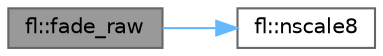 digraph "fl::fade_raw"
{
 // INTERACTIVE_SVG=YES
 // LATEX_PDF_SIZE
  bgcolor="transparent";
  edge [fontname=Helvetica,fontsize=10,labelfontname=Helvetica,labelfontsize=10];
  node [fontname=Helvetica,fontsize=10,shape=box,height=0.2,width=0.4];
  rankdir="LR";
  Node1 [id="Node000001",label="fl::fade_raw",height=0.2,width=0.4,color="gray40", fillcolor="grey60", style="filled", fontcolor="black",tooltip=" "];
  Node1 -> Node2 [id="edge1_Node000001_Node000002",color="steelblue1",style="solid",tooltip=" "];
  Node2 [id="Node000002",label="fl::nscale8",height=0.2,width=0.4,color="grey40", fillcolor="white", style="filled",URL="$d4/d36/namespacefl_a5a8a33cdb0434211edc66189968155ea.html#a5a8a33cdb0434211edc66189968155ea",tooltip=" "];
}
